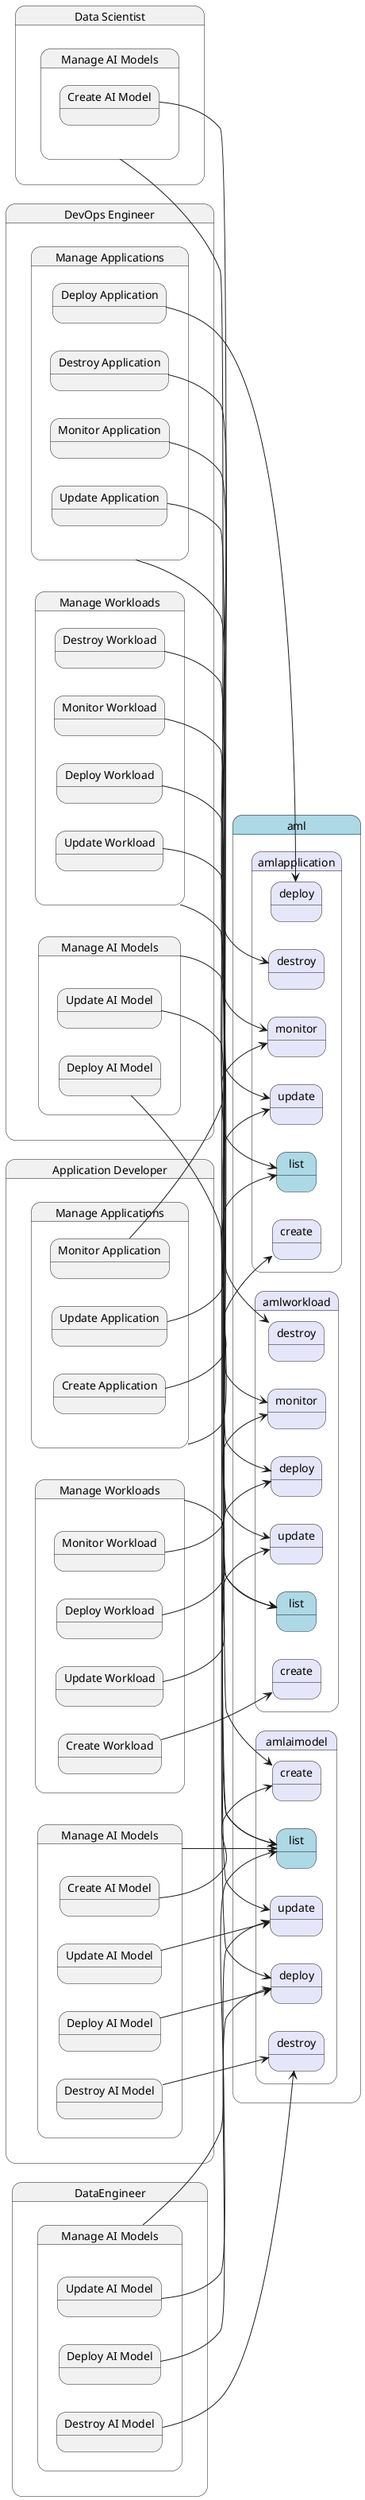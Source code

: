 @startuml
left to right direction



state "Data Scientist" as DataScientist {
    state "Manage AI Models" as DataScientistManageAIModels {
    }
}
state "aml" as aml #lightblue {
state "aimodel" as amlaimodel #lightblue {
state "list" as amlaimodellist #lightblue {
}
}
}

DataScientistManageAIModels --> amlaimodellist

state "DevOps Engineer" as DevOpsEngineer {
    state "Manage AI Models" as DevOpsEngineerManageAIModels {
    }
}
state "aml" as aml #lightblue {
state "aimodel" as amlaimodel #lightblue {
state "list" as amlaimodellist #lightblue {
}
}
}

DevOpsEngineerManageAIModels --> amlaimodellist

state "ApplicationDeveloper" as ApplicationDeveloper {
    state "Manage AI Models" as ApplicationDeveloperManageAIModels {
    }
}
state "aml" as aml #lightblue {
state "aimodel" as amlaimodel #lightblue {
state "list" as amlaimodellist #lightblue {
}
}
}

ApplicationDeveloperManageAIModels --> amlaimodellist

state "DataEngineer" as DataEngineer {
    state "Manage AI Models" as DataEngineerManageAIModels {
    }
}
state "aml" as aml #lightblue {
state "aimodel" as amlaimodel #lightblue {
state "list" as amlaimodellist #lightblue {
}
}
}

DataEngineerManageAIModels --> amlaimodellist


    state "Application Developer" as ApplicationDeveloper {
        state "Manage AI Models" as ApplicationDeveloperManageAIModels {
            state "Create AI Model" as ApplicationDeveloperManageAIModelsCreateAIModel {
            }
        }
    }
    state "amlaimodel" as amlaimodel #lavender {
state "create" as amlaimodelcreate #lavender {
}
}

    ApplicationDeveloperManageAIModelsCreateAIModel --> amlaimodelcreate
    
    state "Data Scientist" as DataScientist {
        state "Manage AI Models" as DataScientistManageAIModels {
            state "Create AI Model" as DataScientistManageAIModelsCreateAIModel {
            }
        }
    }
    state "amlaimodel" as amlaimodel #lavender {
state "create" as amlaimodelcreate #lavender {
}
}

    DataScientistManageAIModelsCreateAIModel --> amlaimodelcreate
    
 
    state "DevOpsEngineer" as DevOpsEngineer {
        state "Manage AI Models" as DevOpsEngineerManageAIModels {
            state "Deploy AI Model" as DevOpsEngineerManageAIModelsDeployAIModel {
            }
        }
    }
    state "amlaimodel" as amlaimodel #lavender {
state "deploy" as amlaimodeldeploy #lavender {
}
}

    DevOpsEngineerManageAIModelsDeployAIModel --> amlaimodeldeploy
    
    state "ApplicationDeveloper" as ApplicationDeveloper {
        state "Manage AI Models" as ApplicationDeveloperManageAIModels {
            state "Deploy AI Model" as ApplicationDeveloperManageAIModelsDeployAIModel {
            }
        }
    }
    state "amlaimodel" as amlaimodel #lavender {
state "deploy" as amlaimodeldeploy #lavender {
}
}

    ApplicationDeveloperManageAIModelsDeployAIModel --> amlaimodeldeploy
    
    state "DataEngineer" as DataEngineer {
        state "Manage AI Models" as DataEngineerManageAIModels {
            state "Deploy AI Model" as DataEngineerManageAIModelsDeployAIModel {
            }
        }
    }
    state "amlaimodel" as amlaimodel #lavender {
state "deploy" as amlaimodeldeploy #lavender {
}
}

    DataEngineerManageAIModelsDeployAIModel --> amlaimodeldeploy
    
 
    state "DataEngineer" as DataEngineer {
        state "Manage AI Models" as DataEngineerManageAIModels {
            state "Destroy AI Model" as DataEngineerManageAIModelsDestroyAIModel {
            }
        }
    }
    state "amlaimodel" as amlaimodel #lavender {
state "destroy" as amlaimodeldestroy #lavender {
}
}

    DataEngineerManageAIModelsDestroyAIModel --> amlaimodeldestroy
    
    state "ApplicationDeveloper" as ApplicationDeveloper {
        state "Manage AI Models" as ApplicationDeveloperManageAIModels {
            state "Destroy AI Model" as ApplicationDeveloperManageAIModelsDestroyAIModel {
            }
        }
    }
    state "amlaimodel" as amlaimodel #lavender {
state "destroy" as amlaimodeldestroy #lavender {
}
}

    ApplicationDeveloperManageAIModelsDestroyAIModel --> amlaimodeldestroy
    
 
    state "DataEngineer" as DataEngineer {
        state "Manage AI Models" as DataEngineerManageAIModels {
            state "Update AI Model" as DataEngineerManageAIModelsUpdateAIModel {
            }
        }
    }
    state "amlaimodel" as amlaimodel #lavender {
state "update" as amlaimodelupdate #lavender {
}
}

    DataEngineerManageAIModelsUpdateAIModel --> amlaimodelupdate
    
    state "DevOpsEngineer" as DevOpsEngineer {
        state "Manage AI Models" as DevOpsEngineerManageAIModels {
            state "Update AI Model" as DevOpsEngineerManageAIModelsUpdateAIModel {
            }
        }
    }
    state "amlaimodel" as amlaimodel #lavender {
state "update" as amlaimodelupdate #lavender {
}
}

    DevOpsEngineerManageAIModelsUpdateAIModel --> amlaimodelupdate
    
    state "ApplicationDeveloper" as ApplicationDeveloper {
        state "Manage AI Models" as ApplicationDeveloperManageAIModels {
            state "Update AI Model" as ApplicationDeveloperManageAIModelsUpdateAIModel {
            }
        }
    }
    state "amlaimodel" as amlaimodel #lavender {
state "update" as amlaimodelupdate #lavender {
}
}

    ApplicationDeveloperManageAIModelsUpdateAIModel --> amlaimodelupdate
    
 
 
state "DevOps Engineer" as DevOpsEngineer {
    state "Manage Applications" as DevOpsEngineerManageApplications {
    }
}
state "aml" as aml #lightblue {
state "application" as amlapplication #lightblue {
state "list" as amlapplicationlist #lightblue {
}
}
}

DevOpsEngineerManageApplications --> amlapplicationlist

state "Application Developer" as ApplicationDeveloper {
    state "Manage Applications" as ApplicationDeveloperManageApplications {
    }
}
state "aml" as aml #lightblue {
state "application" as amlapplication #lightblue {
state "list" as amlapplicationlist #lightblue {
}
}
}

ApplicationDeveloperManageApplications --> amlapplicationlist


    state "Application Developer" as ApplicationDeveloper {
        state "Manage Applications" as ApplicationDeveloperManageApplications {
            state "Create Application" as ApplicationDeveloperManageApplicationsCreateApplication {
            }
        }
    }
    state "amlapplication" as amlapplication #lavender {
state "create" as amlapplicationcreate #lavender {
}
}

    ApplicationDeveloperManageApplicationsCreateApplication --> amlapplicationcreate
    
 
    state "DevOps Engineer" as DevOpsEngineer {
        state "Manage Applications" as DevOpsEngineerManageApplications {
            state "Deploy Application" as DevOpsEngineerManageApplicationsDeployApplication {
            }
        }
    }
    state "amlapplication" as amlapplication #lavender {
state "deploy" as amlapplicationdeploy #lavender {
}
}

    DevOpsEngineerManageApplicationsDeployApplication --> amlapplicationdeploy
    
 
    state "DevOps Engineer" as DevOpsEngineer {
        state "Manage Applications" as DevOpsEngineerManageApplications {
            state "Destroy Application" as DevOpsEngineerManageApplicationsDestroyApplication {
            }
        }
    }
    state "amlapplication" as amlapplication #lavender {
state "destroy" as amlapplicationdestroy #lavender {
}
}

    DevOpsEngineerManageApplicationsDestroyApplication --> amlapplicationdestroy
    
 
    state "DevOps Engineer" as DevOpsEngineer {
        state "Manage Applications" as DevOpsEngineerManageApplications {
            state "Monitor Application" as DevOpsEngineerManageApplicationsMonitorApplication {
            }
        }
    }
    state "amlapplication" as amlapplication #lavender {
state "monitor" as amlapplicationmonitor #lavender {
}
}

    DevOpsEngineerManageApplicationsMonitorApplication --> amlapplicationmonitor
    
    state "Application Developer" as ApplicationDeveloper {
        state "Manage Applications" as ApplicationDeveloperManageApplications {
            state "Monitor Application" as ApplicationDeveloperManageApplicationsMonitorApplication {
            }
        }
    }
    state "amlapplication" as amlapplication #lavender {
state "monitor" as amlapplicationmonitor #lavender {
}
}

    ApplicationDeveloperManageApplicationsMonitorApplication --> amlapplicationmonitor
    
 
    state "Application Developer" as ApplicationDeveloper {
        state "Manage Applications" as ApplicationDeveloperManageApplications {
            state "Update Application" as ApplicationDeveloperManageApplicationsUpdateApplication {
            }
        }
    }
    state "amlapplication" as amlapplication #lavender {
state "update" as amlapplicationupdate #lavender {
}
}

    ApplicationDeveloperManageApplicationsUpdateApplication --> amlapplicationupdate
    
    state "DevOps Engineer" as DevOpsEngineer {
        state "Manage Applications" as DevOpsEngineerManageApplications {
            state "Update Application" as DevOpsEngineerManageApplicationsUpdateApplication {
            }
        }
    }
    state "amlapplication" as amlapplication #lavender {
state "update" as amlapplicationupdate #lavender {
}
}

    DevOpsEngineerManageApplicationsUpdateApplication --> amlapplicationupdate
    
 
 
state "Application Developer" as ApplicationDeveloper {
    state "Manage Workloads" as ApplicationDeveloperManageWorkloads {
    }
}
state "aml" as aml #lightblue {
state "workload" as amlworkload #lightblue {
state "list" as amlworkloadlist #lightblue {
}
}
}

ApplicationDeveloperManageWorkloads --> amlworkloadlist

state "DevOps Engineer" as DevOpsEngineer {
    state "Manage Workloads" as DevOpsEngineerManageWorkloads {
    }
}
state "aml" as aml #lightblue {
state "workload" as amlworkload #lightblue {
state "list" as amlworkloadlist #lightblue {
}
}
}

DevOpsEngineerManageWorkloads --> amlworkloadlist


    state "Application Developer" as ApplicationDeveloper {
        state "Manage Workloads" as ApplicationDeveloperManageWorkloads {
            state "Create Workload" as ApplicationDeveloperManageWorkloadsCreateWorkload {
            }
        }
    }
    state "amlworkload" as amlworkload #lavender {
state "create" as amlworkloadcreate #lavender {
}
}

    ApplicationDeveloperManageWorkloadsCreateWorkload --> amlworkloadcreate
    
 
    state "Application Developer" as ApplicationDeveloper {
        state "Manage Workloads" as ApplicationDeveloperManageWorkloads {
            state "Deploy Workload" as ApplicationDeveloperManageWorkloadsDeployWorkload {
            }
        }
    }
    state "amlworkload" as amlworkload #lavender {
state "deploy" as amlworkloaddeploy #lavender {
}
}

    ApplicationDeveloperManageWorkloadsDeployWorkload --> amlworkloaddeploy
    
    state "DevOps Engineer" as DevOpsEngineer {
        state "Manage Workloads" as DevOpsEngineerManageWorkloads {
            state "Deploy Workload" as DevOpsEngineerManageWorkloadsDeployWorkload {
            }
        }
    }
    state "amlworkload" as amlworkload #lavender {
state "deploy" as amlworkloaddeploy #lavender {
}
}

    DevOpsEngineerManageWorkloadsDeployWorkload --> amlworkloaddeploy
    
 
    state "DevOps Engineer" as DevOpsEngineer {
        state "Manage Workloads" as DevOpsEngineerManageWorkloads {
            state "Destroy Workload" as DevOpsEngineerManageWorkloadsDestroyWorkload {
            }
        }
    }
    state "amlworkload" as amlworkload #lavender {
state "destroy" as amlworkloaddestroy #lavender {
}
}

    DevOpsEngineerManageWorkloadsDestroyWorkload --> amlworkloaddestroy
    
 
    state "Application Developer" as ApplicationDeveloper {
        state "Manage Workloads" as ApplicationDeveloperManageWorkloads {
            state "Monitor Workload" as ApplicationDeveloperManageWorkloadsMonitorWorkload {
            }
        }
    }
    state "amlworkload" as amlworkload #lavender {
state "monitor" as amlworkloadmonitor #lavender {
}
}

    ApplicationDeveloperManageWorkloadsMonitorWorkload --> amlworkloadmonitor
    
    state "DevOps Engineer" as DevOpsEngineer {
        state "Manage Workloads" as DevOpsEngineerManageWorkloads {
            state "Monitor Workload" as DevOpsEngineerManageWorkloadsMonitorWorkload {
            }
        }
    }
    state "amlworkload" as amlworkload #lavender {
state "monitor" as amlworkloadmonitor #lavender {
}
}

    DevOpsEngineerManageWorkloadsMonitorWorkload --> amlworkloadmonitor
    
 
    state "Application Developer" as ApplicationDeveloper {
        state "Manage Workloads" as ApplicationDeveloperManageWorkloads {
            state "Update Workload" as ApplicationDeveloperManageWorkloadsUpdateWorkload {
            }
        }
    }
    state "amlworkload" as amlworkload #lavender {
state "update" as amlworkloadupdate #lavender {
}
}

    ApplicationDeveloperManageWorkloadsUpdateWorkload --> amlworkloadupdate
    
    state "DevOps Engineer" as DevOpsEngineer {
        state "Manage Workloads" as DevOpsEngineerManageWorkloads {
            state "Update Workload" as DevOpsEngineerManageWorkloadsUpdateWorkload {
            }
        }
    }
    state "amlworkload" as amlworkload #lavender {
state "update" as amlworkloadupdate #lavender {
}
}

    DevOpsEngineerManageWorkloadsUpdateWorkload --> amlworkloadupdate
    
 
 

@enduml
